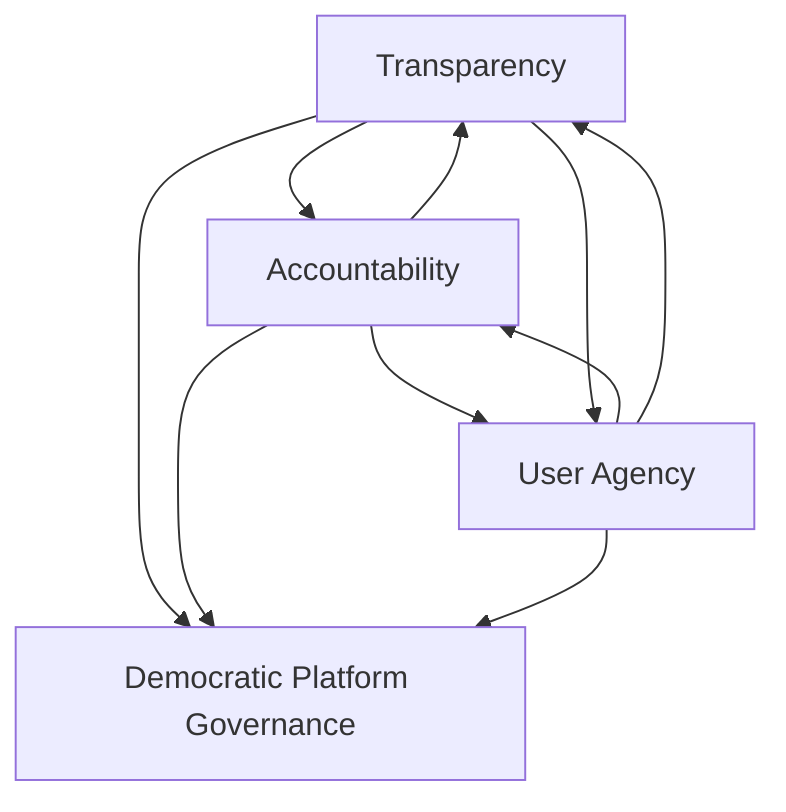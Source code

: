 graph TD
    Center[Democratic Platform Governance]
    T[Transparency]
    A[Accountability]
    U[User Agency]
    
    T --> Center
    A --> Center
    U --> Center
    
    T --> A
    A --> T
    A --> U
    U --> A
    U --> T
    T --> U